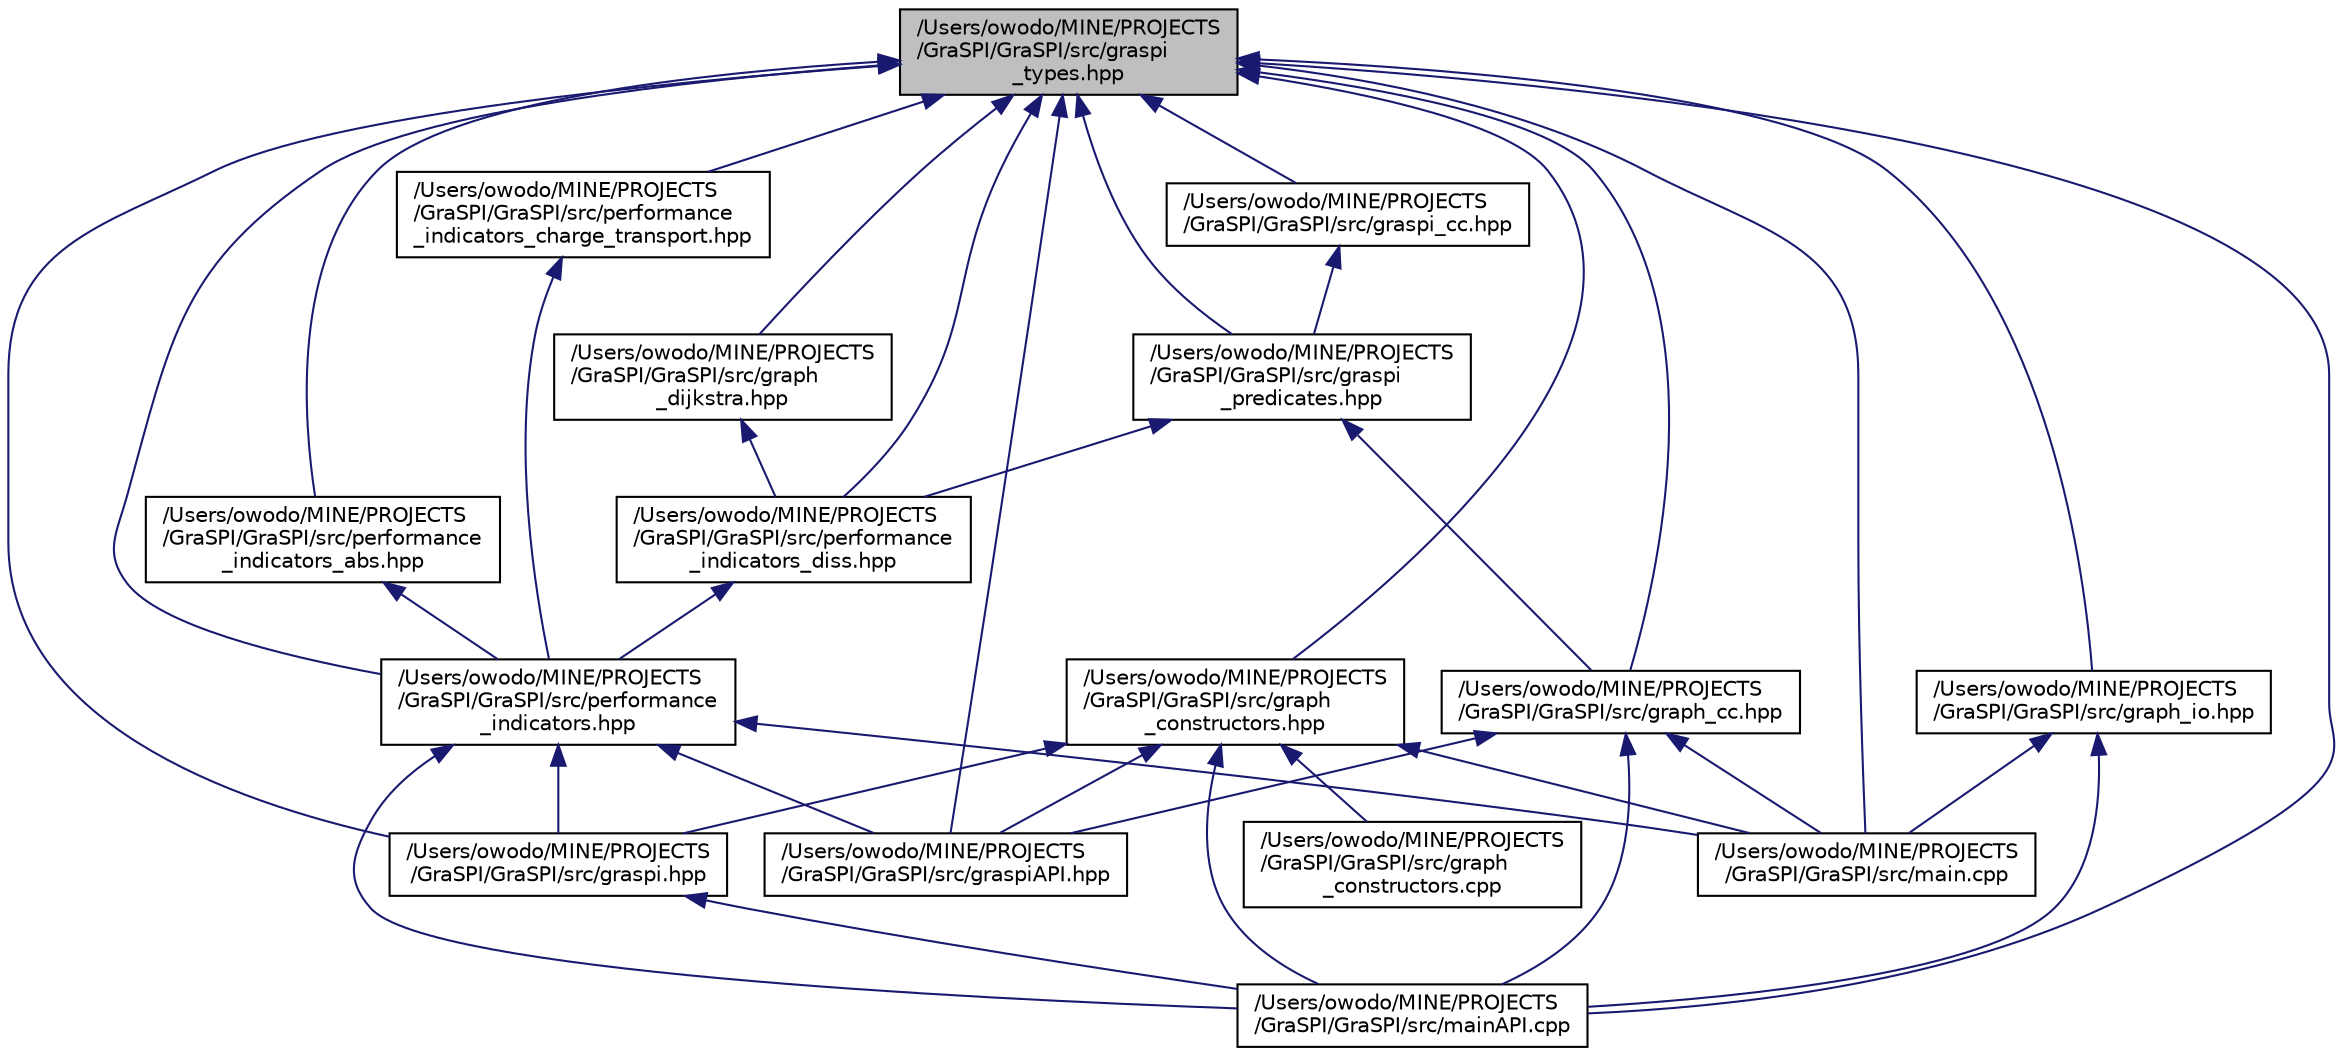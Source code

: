 digraph "/Users/owodo/MINE/PROJECTS/GraSPI/GraSPI/src/graspi_types.hpp"
{
 // LATEX_PDF_SIZE
  edge [fontname="Helvetica",fontsize="10",labelfontname="Helvetica",labelfontsize="10"];
  node [fontname="Helvetica",fontsize="10",shape=record];
  Node1 [label="/Users/owodo/MINE/PROJECTS\l/GraSPI/GraSPI/src/graspi\l_types.hpp",height=0.2,width=0.4,color="black", fillcolor="grey75", style="filled", fontcolor="black",tooltip=" "];
  Node1 -> Node2 [dir="back",color="midnightblue",fontsize="10",style="solid",fontname="Helvetica"];
  Node2 [label="/Users/owodo/MINE/PROJECTS\l/GraSPI/GraSPI/src/graph_cc.hpp",height=0.2,width=0.4,color="black", fillcolor="white", style="filled",URL="$graph__cc_8hpp.html",tooltip=" "];
  Node2 -> Node3 [dir="back",color="midnightblue",fontsize="10",style="solid",fontname="Helvetica"];
  Node3 [label="/Users/owodo/MINE/PROJECTS\l/GraSPI/GraSPI/src/graspiAPI.hpp",height=0.2,width=0.4,color="black", fillcolor="white", style="filled",URL="$graspi_a_p_i_8hpp.html",tooltip=" "];
  Node2 -> Node4 [dir="back",color="midnightblue",fontsize="10",style="solid",fontname="Helvetica"];
  Node4 [label="/Users/owodo/MINE/PROJECTS\l/GraSPI/GraSPI/src/main.cpp",height=0.2,width=0.4,color="black", fillcolor="white", style="filled",URL="$main_8cpp.html",tooltip=" "];
  Node2 -> Node5 [dir="back",color="midnightblue",fontsize="10",style="solid",fontname="Helvetica"];
  Node5 [label="/Users/owodo/MINE/PROJECTS\l/GraSPI/GraSPI/src/mainAPI.cpp",height=0.2,width=0.4,color="black", fillcolor="white", style="filled",URL="$main_a_p_i_8cpp.html",tooltip=" "];
  Node1 -> Node6 [dir="back",color="midnightblue",fontsize="10",style="solid",fontname="Helvetica"];
  Node6 [label="/Users/owodo/MINE/PROJECTS\l/GraSPI/GraSPI/src/graph\l_constructors.hpp",height=0.2,width=0.4,color="black", fillcolor="white", style="filled",URL="$graph__constructors_8hpp.html",tooltip=" "];
  Node6 -> Node7 [dir="back",color="midnightblue",fontsize="10",style="solid",fontname="Helvetica"];
  Node7 [label="/Users/owodo/MINE/PROJECTS\l/GraSPI/GraSPI/src/graph\l_constructors.cpp",height=0.2,width=0.4,color="black", fillcolor="white", style="filled",URL="$graph__constructors_8cpp.html",tooltip=" "];
  Node6 -> Node8 [dir="back",color="midnightblue",fontsize="10",style="solid",fontname="Helvetica"];
  Node8 [label="/Users/owodo/MINE/PROJECTS\l/GraSPI/GraSPI/src/graspi.hpp",height=0.2,width=0.4,color="black", fillcolor="white", style="filled",URL="$graspi_8hpp.html",tooltip=" "];
  Node8 -> Node5 [dir="back",color="midnightblue",fontsize="10",style="solid",fontname="Helvetica"];
  Node6 -> Node3 [dir="back",color="midnightblue",fontsize="10",style="solid",fontname="Helvetica"];
  Node6 -> Node4 [dir="back",color="midnightblue",fontsize="10",style="solid",fontname="Helvetica"];
  Node6 -> Node5 [dir="back",color="midnightblue",fontsize="10",style="solid",fontname="Helvetica"];
  Node1 -> Node9 [dir="back",color="midnightblue",fontsize="10",style="solid",fontname="Helvetica"];
  Node9 [label="/Users/owodo/MINE/PROJECTS\l/GraSPI/GraSPI/src/graph\l_dijkstra.hpp",height=0.2,width=0.4,color="black", fillcolor="white", style="filled",URL="$graph__dijkstra_8hpp.html",tooltip=" "];
  Node9 -> Node10 [dir="back",color="midnightblue",fontsize="10",style="solid",fontname="Helvetica"];
  Node10 [label="/Users/owodo/MINE/PROJECTS\l/GraSPI/GraSPI/src/performance\l_indicators_diss.hpp",height=0.2,width=0.4,color="black", fillcolor="white", style="filled",URL="$performance__indicators__diss_8hpp.html",tooltip=" "];
  Node10 -> Node11 [dir="back",color="midnightblue",fontsize="10",style="solid",fontname="Helvetica"];
  Node11 [label="/Users/owodo/MINE/PROJECTS\l/GraSPI/GraSPI/src/performance\l_indicators.hpp",height=0.2,width=0.4,color="black", fillcolor="white", style="filled",URL="$performance__indicators_8hpp.html",tooltip=" "];
  Node11 -> Node8 [dir="back",color="midnightblue",fontsize="10",style="solid",fontname="Helvetica"];
  Node11 -> Node3 [dir="back",color="midnightblue",fontsize="10",style="solid",fontname="Helvetica"];
  Node11 -> Node4 [dir="back",color="midnightblue",fontsize="10",style="solid",fontname="Helvetica"];
  Node11 -> Node5 [dir="back",color="midnightblue",fontsize="10",style="solid",fontname="Helvetica"];
  Node1 -> Node12 [dir="back",color="midnightblue",fontsize="10",style="solid",fontname="Helvetica"];
  Node12 [label="/Users/owodo/MINE/PROJECTS\l/GraSPI/GraSPI/src/graph_io.hpp",height=0.2,width=0.4,color="black", fillcolor="white", style="filled",URL="$graph__io_8hpp.html",tooltip=" "];
  Node12 -> Node4 [dir="back",color="midnightblue",fontsize="10",style="solid",fontname="Helvetica"];
  Node12 -> Node5 [dir="back",color="midnightblue",fontsize="10",style="solid",fontname="Helvetica"];
  Node1 -> Node8 [dir="back",color="midnightblue",fontsize="10",style="solid",fontname="Helvetica"];
  Node1 -> Node13 [dir="back",color="midnightblue",fontsize="10",style="solid",fontname="Helvetica"];
  Node13 [label="/Users/owodo/MINE/PROJECTS\l/GraSPI/GraSPI/src/graspi_cc.hpp",height=0.2,width=0.4,color="black", fillcolor="white", style="filled",URL="$graspi__cc_8hpp.html",tooltip=" "];
  Node13 -> Node14 [dir="back",color="midnightblue",fontsize="10",style="solid",fontname="Helvetica"];
  Node14 [label="/Users/owodo/MINE/PROJECTS\l/GraSPI/GraSPI/src/graspi\l_predicates.hpp",height=0.2,width=0.4,color="black", fillcolor="white", style="filled",URL="$graspi__predicates_8hpp.html",tooltip=" "];
  Node14 -> Node2 [dir="back",color="midnightblue",fontsize="10",style="solid",fontname="Helvetica"];
  Node14 -> Node10 [dir="back",color="midnightblue",fontsize="10",style="solid",fontname="Helvetica"];
  Node1 -> Node14 [dir="back",color="midnightblue",fontsize="10",style="solid",fontname="Helvetica"];
  Node1 -> Node3 [dir="back",color="midnightblue",fontsize="10",style="solid",fontname="Helvetica"];
  Node1 -> Node4 [dir="back",color="midnightblue",fontsize="10",style="solid",fontname="Helvetica"];
  Node1 -> Node5 [dir="back",color="midnightblue",fontsize="10",style="solid",fontname="Helvetica"];
  Node1 -> Node11 [dir="back",color="midnightblue",fontsize="10",style="solid",fontname="Helvetica"];
  Node1 -> Node15 [dir="back",color="midnightblue",fontsize="10",style="solid",fontname="Helvetica"];
  Node15 [label="/Users/owodo/MINE/PROJECTS\l/GraSPI/GraSPI/src/performance\l_indicators_abs.hpp",height=0.2,width=0.4,color="black", fillcolor="white", style="filled",URL="$performance__indicators__abs_8hpp.html",tooltip=" "];
  Node15 -> Node11 [dir="back",color="midnightblue",fontsize="10",style="solid",fontname="Helvetica"];
  Node1 -> Node16 [dir="back",color="midnightblue",fontsize="10",style="solid",fontname="Helvetica"];
  Node16 [label="/Users/owodo/MINE/PROJECTS\l/GraSPI/GraSPI/src/performance\l_indicators_charge_transport.hpp",height=0.2,width=0.4,color="black", fillcolor="white", style="filled",URL="$performance__indicators__charge__transport_8hpp.html",tooltip=" "];
  Node16 -> Node11 [dir="back",color="midnightblue",fontsize="10",style="solid",fontname="Helvetica"];
  Node1 -> Node10 [dir="back",color="midnightblue",fontsize="10",style="solid",fontname="Helvetica"];
}
